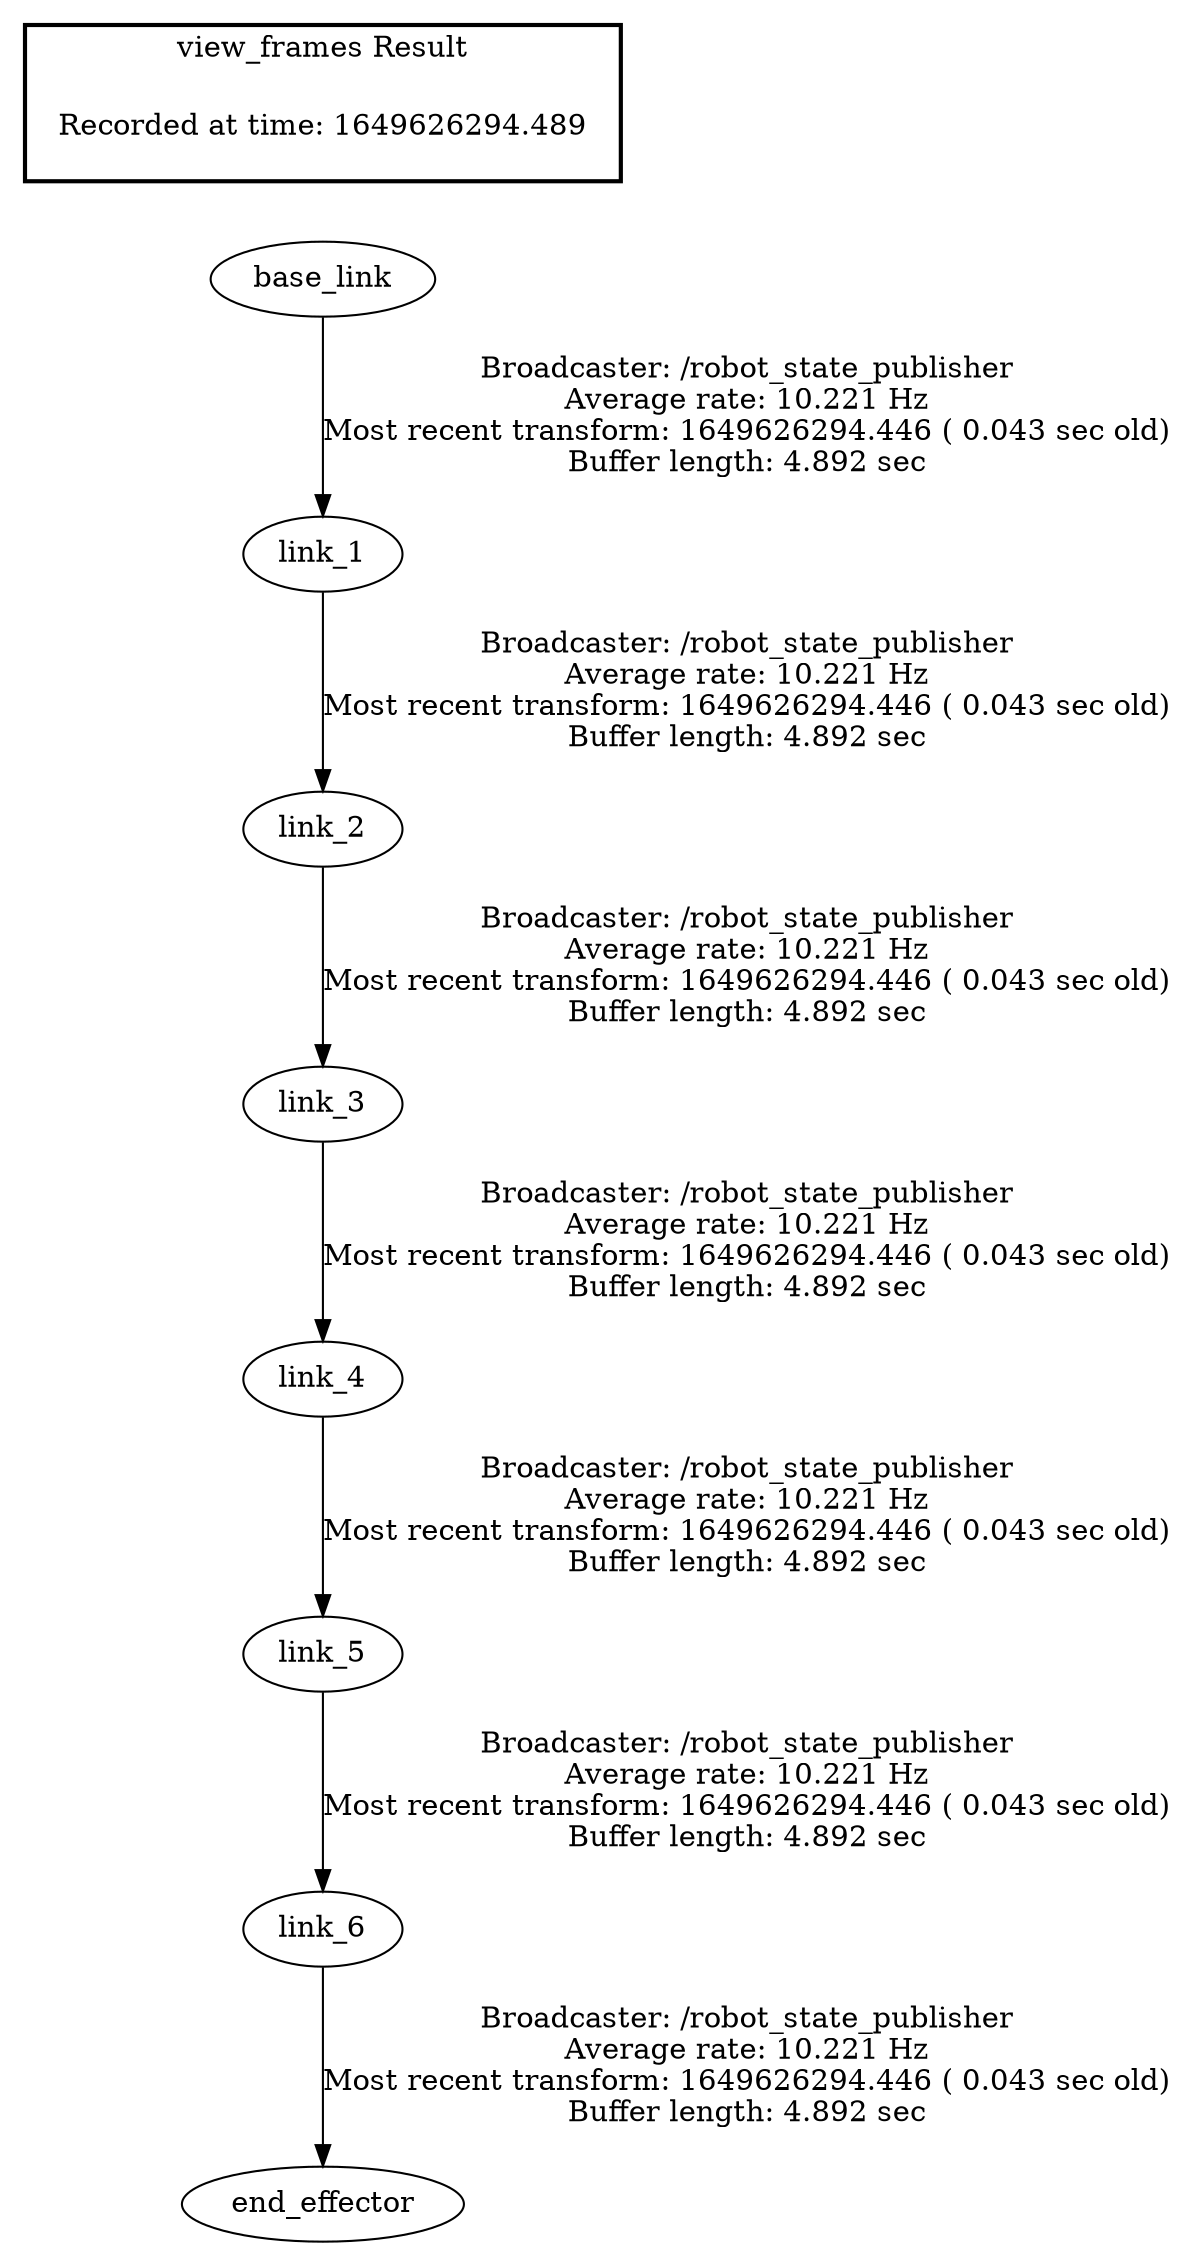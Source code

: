 digraph G {
"base_link" -> "link_1"[label="Broadcaster: /robot_state_publisher\nAverage rate: 10.221 Hz\nMost recent transform: 1649626294.446 ( 0.043 sec old)\nBuffer length: 4.892 sec\n"];
"link_1" -> "link_2"[label="Broadcaster: /robot_state_publisher\nAverage rate: 10.221 Hz\nMost recent transform: 1649626294.446 ( 0.043 sec old)\nBuffer length: 4.892 sec\n"];
"link_2" -> "link_3"[label="Broadcaster: /robot_state_publisher\nAverage rate: 10.221 Hz\nMost recent transform: 1649626294.446 ( 0.043 sec old)\nBuffer length: 4.892 sec\n"];
"link_3" -> "link_4"[label="Broadcaster: /robot_state_publisher\nAverage rate: 10.221 Hz\nMost recent transform: 1649626294.446 ( 0.043 sec old)\nBuffer length: 4.892 sec\n"];
"link_4" -> "link_5"[label="Broadcaster: /robot_state_publisher\nAverage rate: 10.221 Hz\nMost recent transform: 1649626294.446 ( 0.043 sec old)\nBuffer length: 4.892 sec\n"];
"link_5" -> "link_6"[label="Broadcaster: /robot_state_publisher\nAverage rate: 10.221 Hz\nMost recent transform: 1649626294.446 ( 0.043 sec old)\nBuffer length: 4.892 sec\n"];
"link_6" -> "end_effector"[label="Broadcaster: /robot_state_publisher\nAverage rate: 10.221 Hz\nMost recent transform: 1649626294.446 ( 0.043 sec old)\nBuffer length: 4.892 sec\n"];
edge [style=invis];
 subgraph cluster_legend { style=bold; color=black; label ="view_frames Result";
"Recorded at time: 1649626294.489"[ shape=plaintext ] ;
 }->"base_link";
}